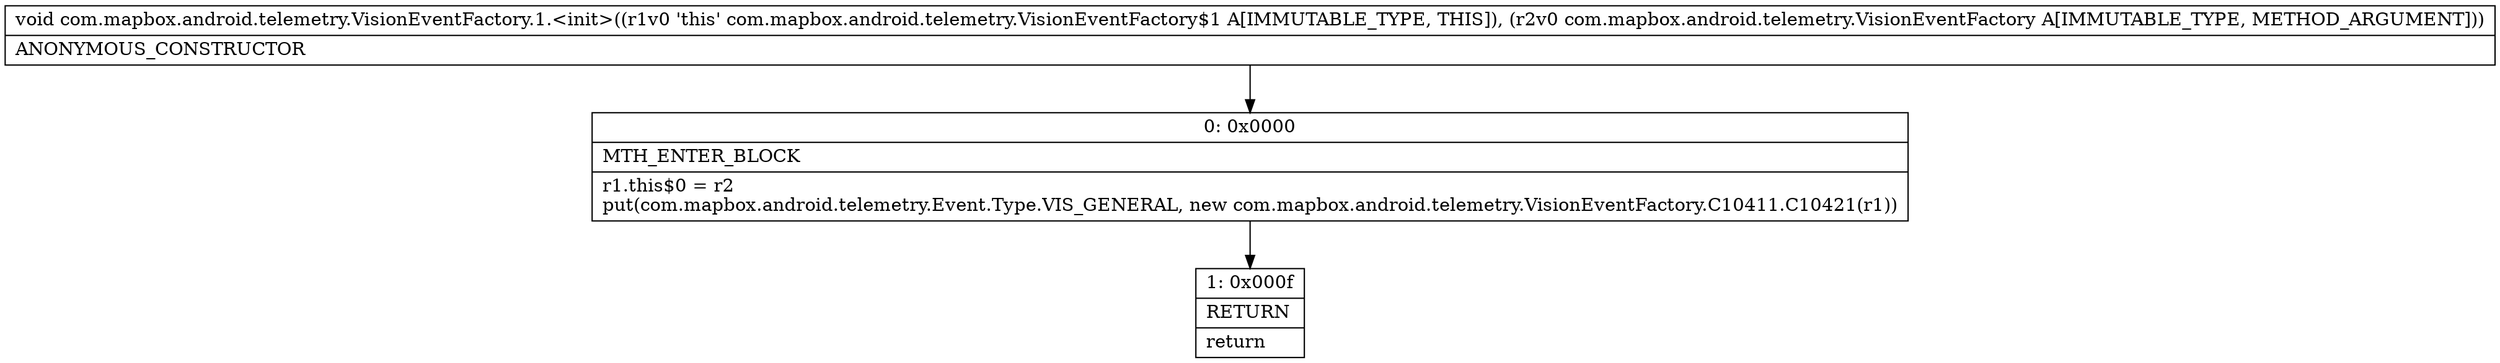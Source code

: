 digraph "CFG forcom.mapbox.android.telemetry.VisionEventFactory.1.\<init\>(Lcom\/mapbox\/android\/telemetry\/VisionEventFactory;)V" {
Node_0 [shape=record,label="{0\:\ 0x0000|MTH_ENTER_BLOCK\l|r1.this$0 = r2\lput(com.mapbox.android.telemetry.Event.Type.VIS_GENERAL, new com.mapbox.android.telemetry.VisionEventFactory.C10411.C10421(r1))\l}"];
Node_1 [shape=record,label="{1\:\ 0x000f|RETURN\l|return\l}"];
MethodNode[shape=record,label="{void com.mapbox.android.telemetry.VisionEventFactory.1.\<init\>((r1v0 'this' com.mapbox.android.telemetry.VisionEventFactory$1 A[IMMUTABLE_TYPE, THIS]), (r2v0 com.mapbox.android.telemetry.VisionEventFactory A[IMMUTABLE_TYPE, METHOD_ARGUMENT]))  | ANONYMOUS_CONSTRUCTOR\l}"];
MethodNode -> Node_0;
Node_0 -> Node_1;
}

